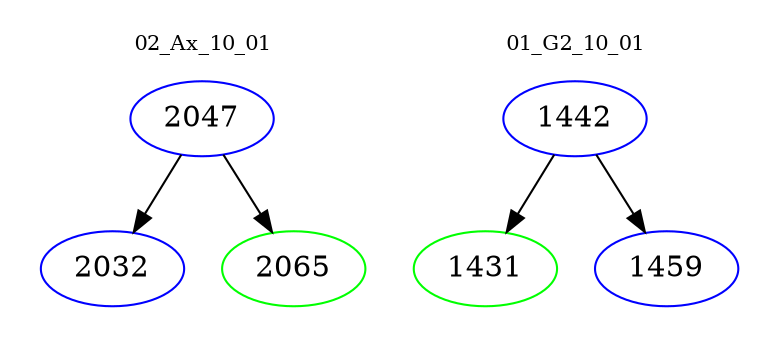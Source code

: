digraph{
subgraph cluster_0 {
color = white
label = "02_Ax_10_01";
fontsize=10;
T0_2047 [label="2047", color="blue"]
T0_2047 -> T0_2032 [color="black"]
T0_2032 [label="2032", color="blue"]
T0_2047 -> T0_2065 [color="black"]
T0_2065 [label="2065", color="green"]
}
subgraph cluster_1 {
color = white
label = "01_G2_10_01";
fontsize=10;
T1_1442 [label="1442", color="blue"]
T1_1442 -> T1_1431 [color="black"]
T1_1431 [label="1431", color="green"]
T1_1442 -> T1_1459 [color="black"]
T1_1459 [label="1459", color="blue"]
}
}
